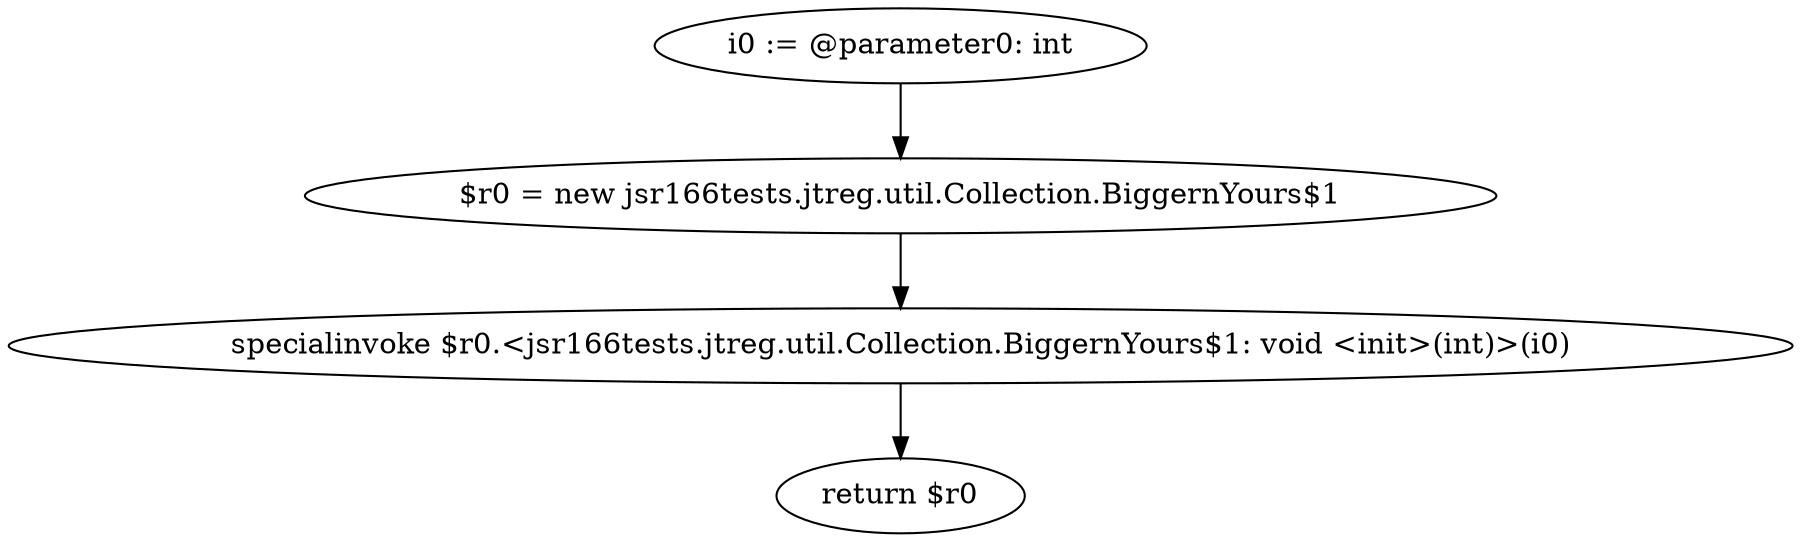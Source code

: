 digraph "unitGraph" {
    "i0 := @parameter0: int"
    "$r0 = new jsr166tests.jtreg.util.Collection.BiggernYours$1"
    "specialinvoke $r0.<jsr166tests.jtreg.util.Collection.BiggernYours$1: void <init>(int)>(i0)"
    "return $r0"
    "i0 := @parameter0: int"->"$r0 = new jsr166tests.jtreg.util.Collection.BiggernYours$1";
    "$r0 = new jsr166tests.jtreg.util.Collection.BiggernYours$1"->"specialinvoke $r0.<jsr166tests.jtreg.util.Collection.BiggernYours$1: void <init>(int)>(i0)";
    "specialinvoke $r0.<jsr166tests.jtreg.util.Collection.BiggernYours$1: void <init>(int)>(i0)"->"return $r0";
}
